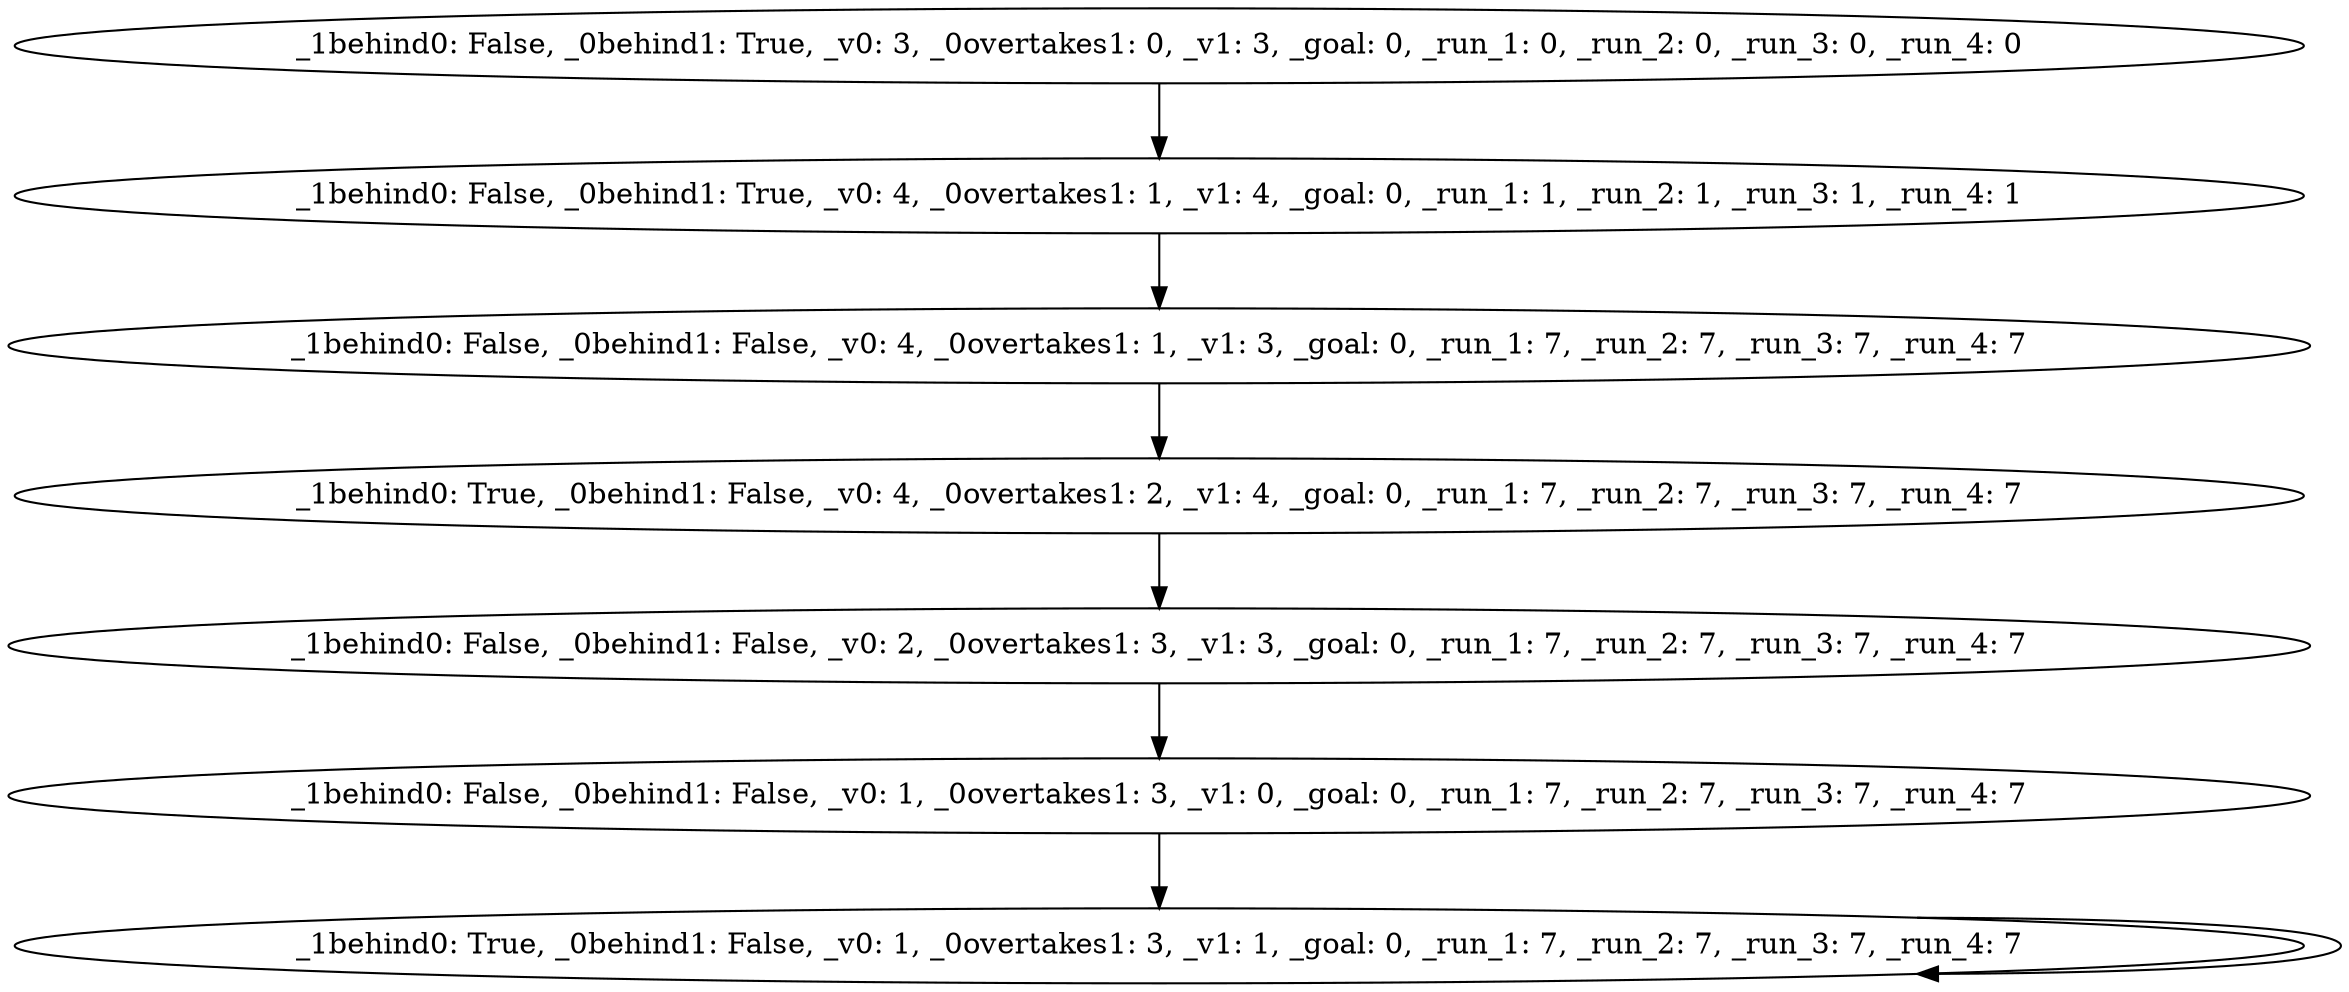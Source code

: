 digraph  {
0 [_0behind1=True, _0overtakes1=0, _1behind0=False, _goal=0, _run_1=0, _run_2=0, _run_3=0, _run_4=0, _v0=3, _v1=3, label="_1behind0: False, _0behind1: True, _v0: 3, _0overtakes1: 0, _v1: 3, _goal: 0, _run_1: 0, _run_2: 0, _run_3: 0, _run_4: 0"];
1 [_0behind1=True, _0overtakes1=1, _1behind0=False, _goal=0, _run_1=1, _run_2=1, _run_3=1, _run_4=1, _v0=4, _v1=4, label="_1behind0: False, _0behind1: True, _v0: 4, _0overtakes1: 1, _v1: 4, _goal: 0, _run_1: 1, _run_2: 1, _run_3: 1, _run_4: 1"];
2 [_0behind1=False, _0overtakes1=1, _1behind0=False, _goal=0, _run_1=7, _run_2=7, _run_3=7, _run_4=7, _v0=4, _v1=3, label="_1behind0: False, _0behind1: False, _v0: 4, _0overtakes1: 1, _v1: 3, _goal: 0, _run_1: 7, _run_2: 7, _run_3: 7, _run_4: 7"];
3 [_0behind1=False, _0overtakes1=2, _1behind0=True, _goal=0, _run_1=7, _run_2=7, _run_3=7, _run_4=7, _v0=4, _v1=4, label="_1behind0: True, _0behind1: False, _v0: 4, _0overtakes1: 2, _v1: 4, _goal: 0, _run_1: 7, _run_2: 7, _run_3: 7, _run_4: 7"];
4 [_0behind1=False, _0overtakes1=3, _1behind0=False, _goal=0, _run_1=7, _run_2=7, _run_3=7, _run_4=7, _v0=2, _v1=3, label="_1behind0: False, _0behind1: False, _v0: 2, _0overtakes1: 3, _v1: 3, _goal: 0, _run_1: 7, _run_2: 7, _run_3: 7, _run_4: 7"];
5 [_0behind1=False, _0overtakes1=3, _1behind0=False, _goal=0, _run_1=7, _run_2=7, _run_3=7, _run_4=7, _v0=1, _v1=0, label="_1behind0: False, _0behind1: False, _v0: 1, _0overtakes1: 3, _v1: 0, _goal: 0, _run_1: 7, _run_2: 7, _run_3: 7, _run_4: 7"];
6 [_0behind1=False, _0overtakes1=3, _1behind0=True, _goal=0, _run_1=7, _run_2=7, _run_3=7, _run_4=7, _v0=1, _v1=1, label="_1behind0: True, _0behind1: False, _v0: 1, _0overtakes1: 3, _v1: 1, _goal: 0, _run_1: 7, _run_2: 7, _run_3: 7, _run_4: 7"];
0 -> 1;
1 -> 2;
2 -> 3;
3 -> 4;
4 -> 5;
5 -> 6;
6 -> 6;
node [label="shape: box", shape=box];
}
